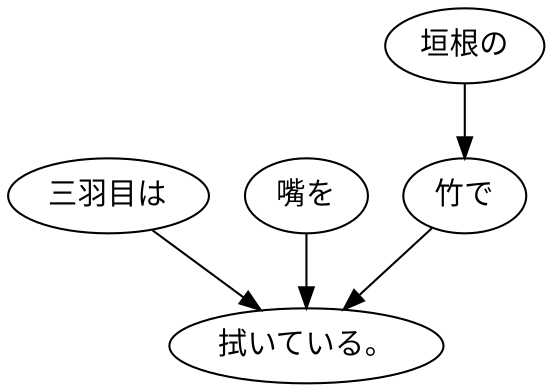 digraph graph4129 {
	node0 [label="三羽目は"];
	node1 [label="嘴を"];
	node2 [label="垣根の"];
	node3 [label="竹で"];
	node4 [label="拭いている。"];
	node0 -> node4;
	node1 -> node4;
	node2 -> node3;
	node3 -> node4;
}
